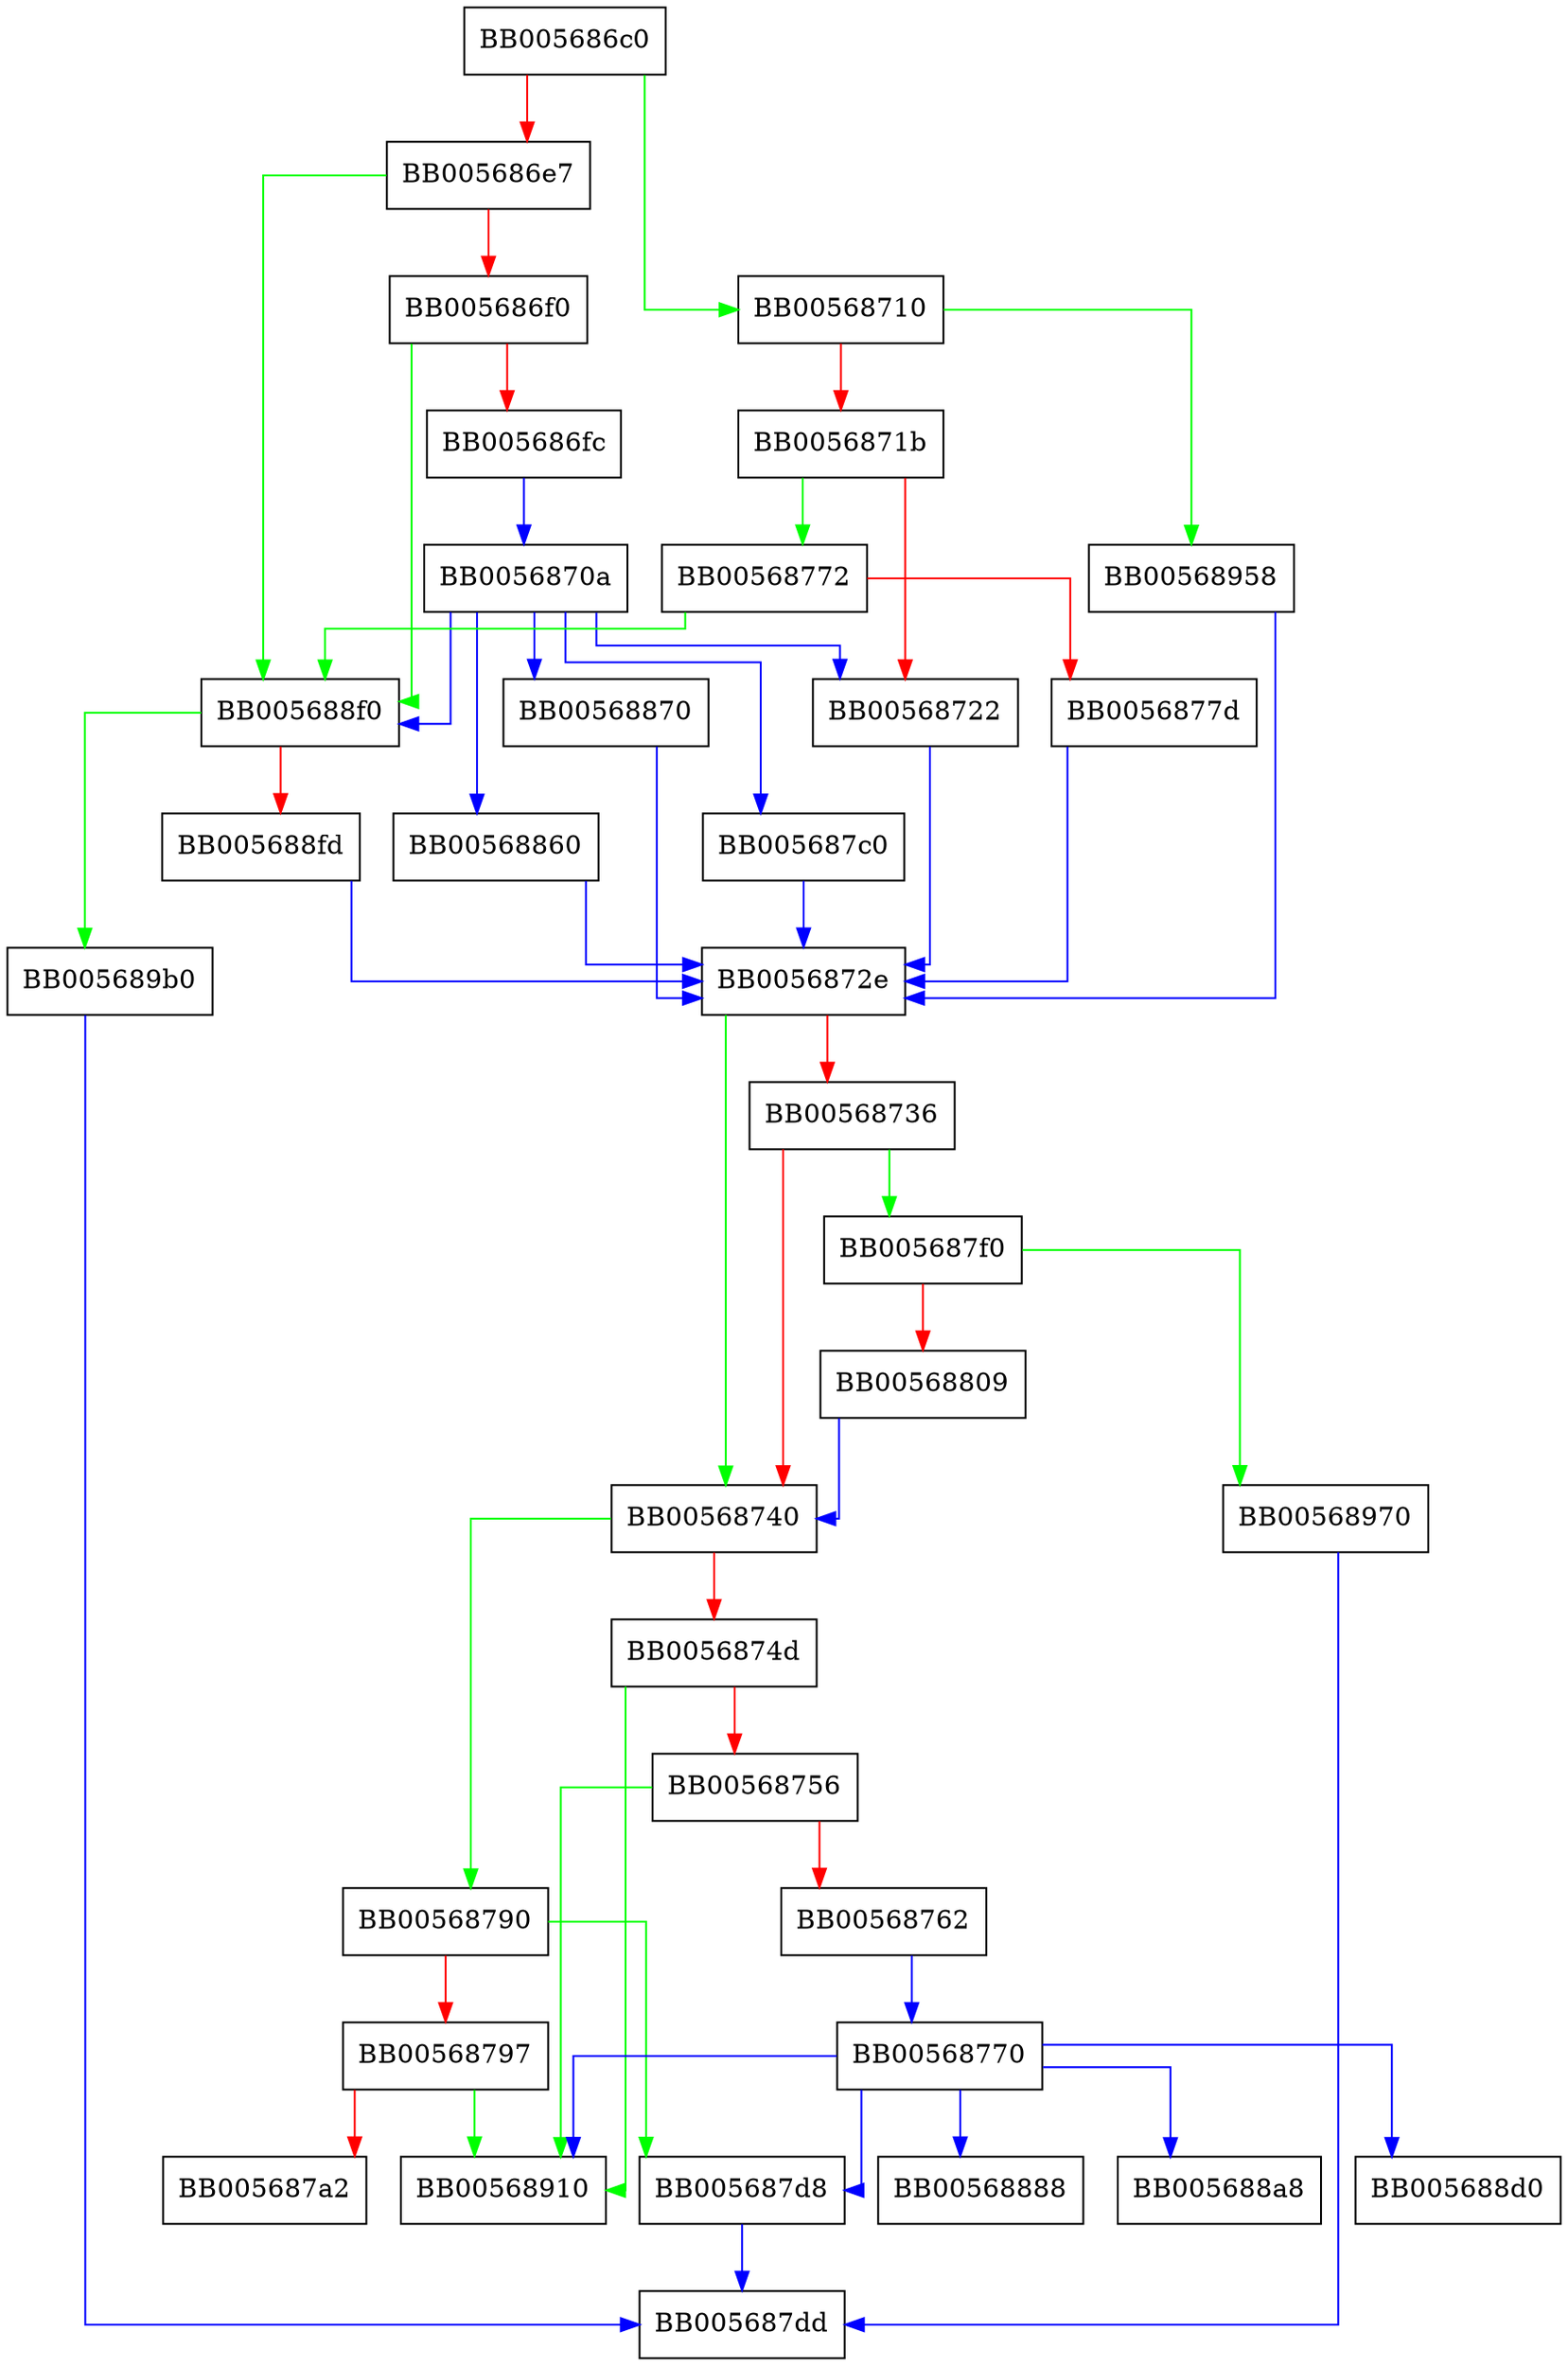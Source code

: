 digraph ossl_cms_DataFinal {
  node [shape="box"];
  graph [splines=ortho];
  BB005686c0 -> BB00568710 [color="green"];
  BB005686c0 -> BB005686e7 [color="red"];
  BB005686e7 -> BB005688f0 [color="green"];
  BB005686e7 -> BB005686f0 [color="red"];
  BB005686f0 -> BB005688f0 [color="green"];
  BB005686f0 -> BB005686fc [color="red"];
  BB005686fc -> BB0056870a [color="blue"];
  BB0056870a -> BB00568860 [color="blue"];
  BB0056870a -> BB005687c0 [color="blue"];
  BB0056870a -> BB00568722 [color="blue"];
  BB0056870a -> BB005688f0 [color="blue"];
  BB0056870a -> BB00568870 [color="blue"];
  BB00568710 -> BB00568958 [color="green"];
  BB00568710 -> BB0056871b [color="red"];
  BB0056871b -> BB00568772 [color="green"];
  BB0056871b -> BB00568722 [color="red"];
  BB00568722 -> BB0056872e [color="blue"];
  BB0056872e -> BB00568740 [color="green"];
  BB0056872e -> BB00568736 [color="red"];
  BB00568736 -> BB005687f0 [color="green"];
  BB00568736 -> BB00568740 [color="red"];
  BB00568740 -> BB00568790 [color="green"];
  BB00568740 -> BB0056874d [color="red"];
  BB0056874d -> BB00568910 [color="green"];
  BB0056874d -> BB00568756 [color="red"];
  BB00568756 -> BB00568910 [color="green"];
  BB00568756 -> BB00568762 [color="red"];
  BB00568762 -> BB00568770 [color="blue"];
  BB00568770 -> BB005687d8 [color="blue"];
  BB00568770 -> BB005688a8 [color="blue"];
  BB00568770 -> BB005688d0 [color="blue"];
  BB00568770 -> BB00568910 [color="blue"];
  BB00568770 -> BB00568888 [color="blue"];
  BB00568772 -> BB005688f0 [color="green"];
  BB00568772 -> BB0056877d [color="red"];
  BB0056877d -> BB0056872e [color="blue"];
  BB00568790 -> BB005687d8 [color="green"];
  BB00568790 -> BB00568797 [color="red"];
  BB00568797 -> BB00568910 [color="green"];
  BB00568797 -> BB005687a2 [color="red"];
  BB005687c0 -> BB0056872e [color="blue"];
  BB005687d8 -> BB005687dd [color="blue"];
  BB005687f0 -> BB00568970 [color="green"];
  BB005687f0 -> BB00568809 [color="red"];
  BB00568809 -> BB00568740 [color="blue"];
  BB00568860 -> BB0056872e [color="blue"];
  BB00568870 -> BB0056872e [color="blue"];
  BB005688f0 -> BB005689b0 [color="green"];
  BB005688f0 -> BB005688fd [color="red"];
  BB005688fd -> BB0056872e [color="blue"];
  BB00568958 -> BB0056872e [color="blue"];
  BB00568970 -> BB005687dd [color="blue"];
  BB005689b0 -> BB005687dd [color="blue"];
}